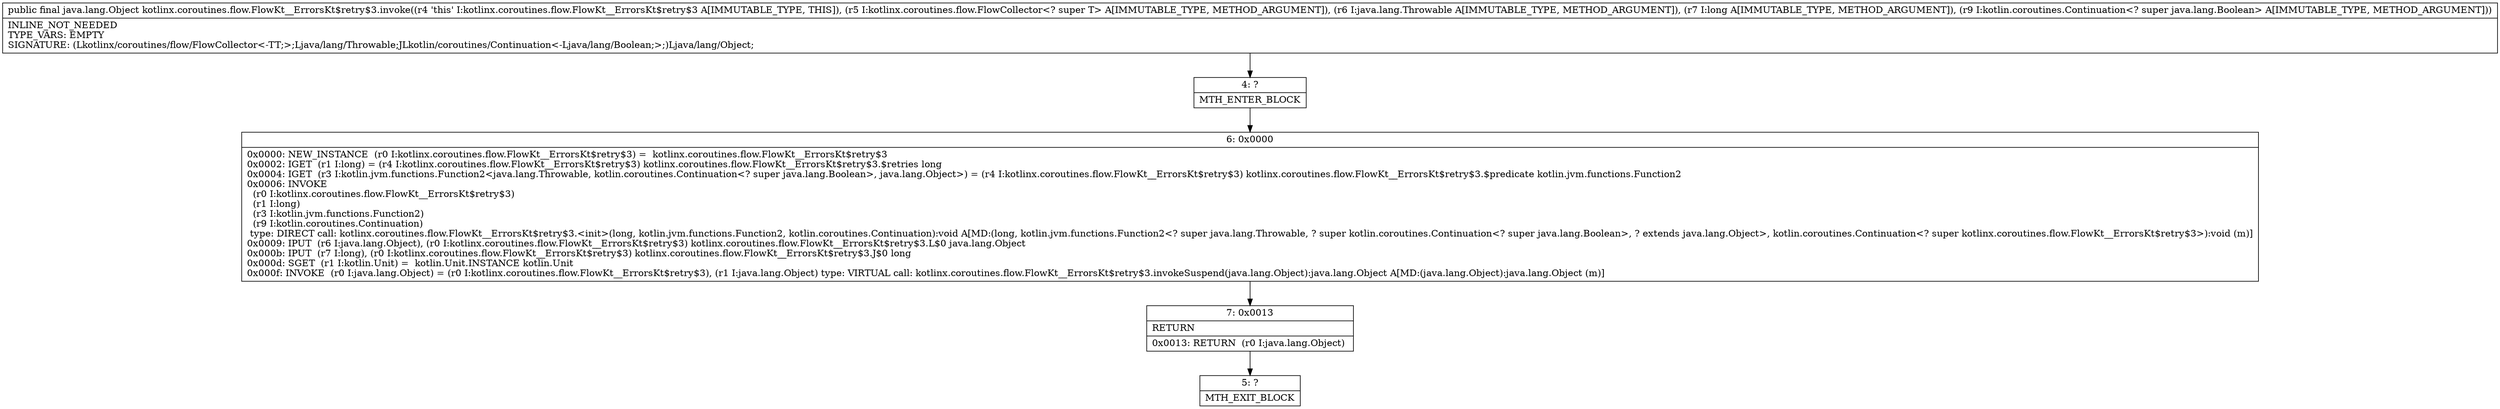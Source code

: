 digraph "CFG forkotlinx.coroutines.flow.FlowKt__ErrorsKt$retry$3.invoke(Lkotlinx\/coroutines\/flow\/FlowCollector;Ljava\/lang\/Throwable;JLkotlin\/coroutines\/Continuation;)Ljava\/lang\/Object;" {
Node_4 [shape=record,label="{4\:\ ?|MTH_ENTER_BLOCK\l}"];
Node_6 [shape=record,label="{6\:\ 0x0000|0x0000: NEW_INSTANCE  (r0 I:kotlinx.coroutines.flow.FlowKt__ErrorsKt$retry$3) =  kotlinx.coroutines.flow.FlowKt__ErrorsKt$retry$3 \l0x0002: IGET  (r1 I:long) = (r4 I:kotlinx.coroutines.flow.FlowKt__ErrorsKt$retry$3) kotlinx.coroutines.flow.FlowKt__ErrorsKt$retry$3.$retries long \l0x0004: IGET  (r3 I:kotlin.jvm.functions.Function2\<java.lang.Throwable, kotlin.coroutines.Continuation\<? super java.lang.Boolean\>, java.lang.Object\>) = (r4 I:kotlinx.coroutines.flow.FlowKt__ErrorsKt$retry$3) kotlinx.coroutines.flow.FlowKt__ErrorsKt$retry$3.$predicate kotlin.jvm.functions.Function2 \l0x0006: INVOKE  \l  (r0 I:kotlinx.coroutines.flow.FlowKt__ErrorsKt$retry$3)\l  (r1 I:long)\l  (r3 I:kotlin.jvm.functions.Function2)\l  (r9 I:kotlin.coroutines.Continuation)\l type: DIRECT call: kotlinx.coroutines.flow.FlowKt__ErrorsKt$retry$3.\<init\>(long, kotlin.jvm.functions.Function2, kotlin.coroutines.Continuation):void A[MD:(long, kotlin.jvm.functions.Function2\<? super java.lang.Throwable, ? super kotlin.coroutines.Continuation\<? super java.lang.Boolean\>, ? extends java.lang.Object\>, kotlin.coroutines.Continuation\<? super kotlinx.coroutines.flow.FlowKt__ErrorsKt$retry$3\>):void (m)]\l0x0009: IPUT  (r6 I:java.lang.Object), (r0 I:kotlinx.coroutines.flow.FlowKt__ErrorsKt$retry$3) kotlinx.coroutines.flow.FlowKt__ErrorsKt$retry$3.L$0 java.lang.Object \l0x000b: IPUT  (r7 I:long), (r0 I:kotlinx.coroutines.flow.FlowKt__ErrorsKt$retry$3) kotlinx.coroutines.flow.FlowKt__ErrorsKt$retry$3.J$0 long \l0x000d: SGET  (r1 I:kotlin.Unit) =  kotlin.Unit.INSTANCE kotlin.Unit \l0x000f: INVOKE  (r0 I:java.lang.Object) = (r0 I:kotlinx.coroutines.flow.FlowKt__ErrorsKt$retry$3), (r1 I:java.lang.Object) type: VIRTUAL call: kotlinx.coroutines.flow.FlowKt__ErrorsKt$retry$3.invokeSuspend(java.lang.Object):java.lang.Object A[MD:(java.lang.Object):java.lang.Object (m)]\l}"];
Node_7 [shape=record,label="{7\:\ 0x0013|RETURN\l|0x0013: RETURN  (r0 I:java.lang.Object) \l}"];
Node_5 [shape=record,label="{5\:\ ?|MTH_EXIT_BLOCK\l}"];
MethodNode[shape=record,label="{public final java.lang.Object kotlinx.coroutines.flow.FlowKt__ErrorsKt$retry$3.invoke((r4 'this' I:kotlinx.coroutines.flow.FlowKt__ErrorsKt$retry$3 A[IMMUTABLE_TYPE, THIS]), (r5 I:kotlinx.coroutines.flow.FlowCollector\<? super T\> A[IMMUTABLE_TYPE, METHOD_ARGUMENT]), (r6 I:java.lang.Throwable A[IMMUTABLE_TYPE, METHOD_ARGUMENT]), (r7 I:long A[IMMUTABLE_TYPE, METHOD_ARGUMENT]), (r9 I:kotlin.coroutines.Continuation\<? super java.lang.Boolean\> A[IMMUTABLE_TYPE, METHOD_ARGUMENT]))  | INLINE_NOT_NEEDED\lTYPE_VARS: EMPTY\lSIGNATURE: (Lkotlinx\/coroutines\/flow\/FlowCollector\<\-TT;\>;Ljava\/lang\/Throwable;JLkotlin\/coroutines\/Continuation\<\-Ljava\/lang\/Boolean;\>;)Ljava\/lang\/Object;\l}"];
MethodNode -> Node_4;Node_4 -> Node_6;
Node_6 -> Node_7;
Node_7 -> Node_5;
}

